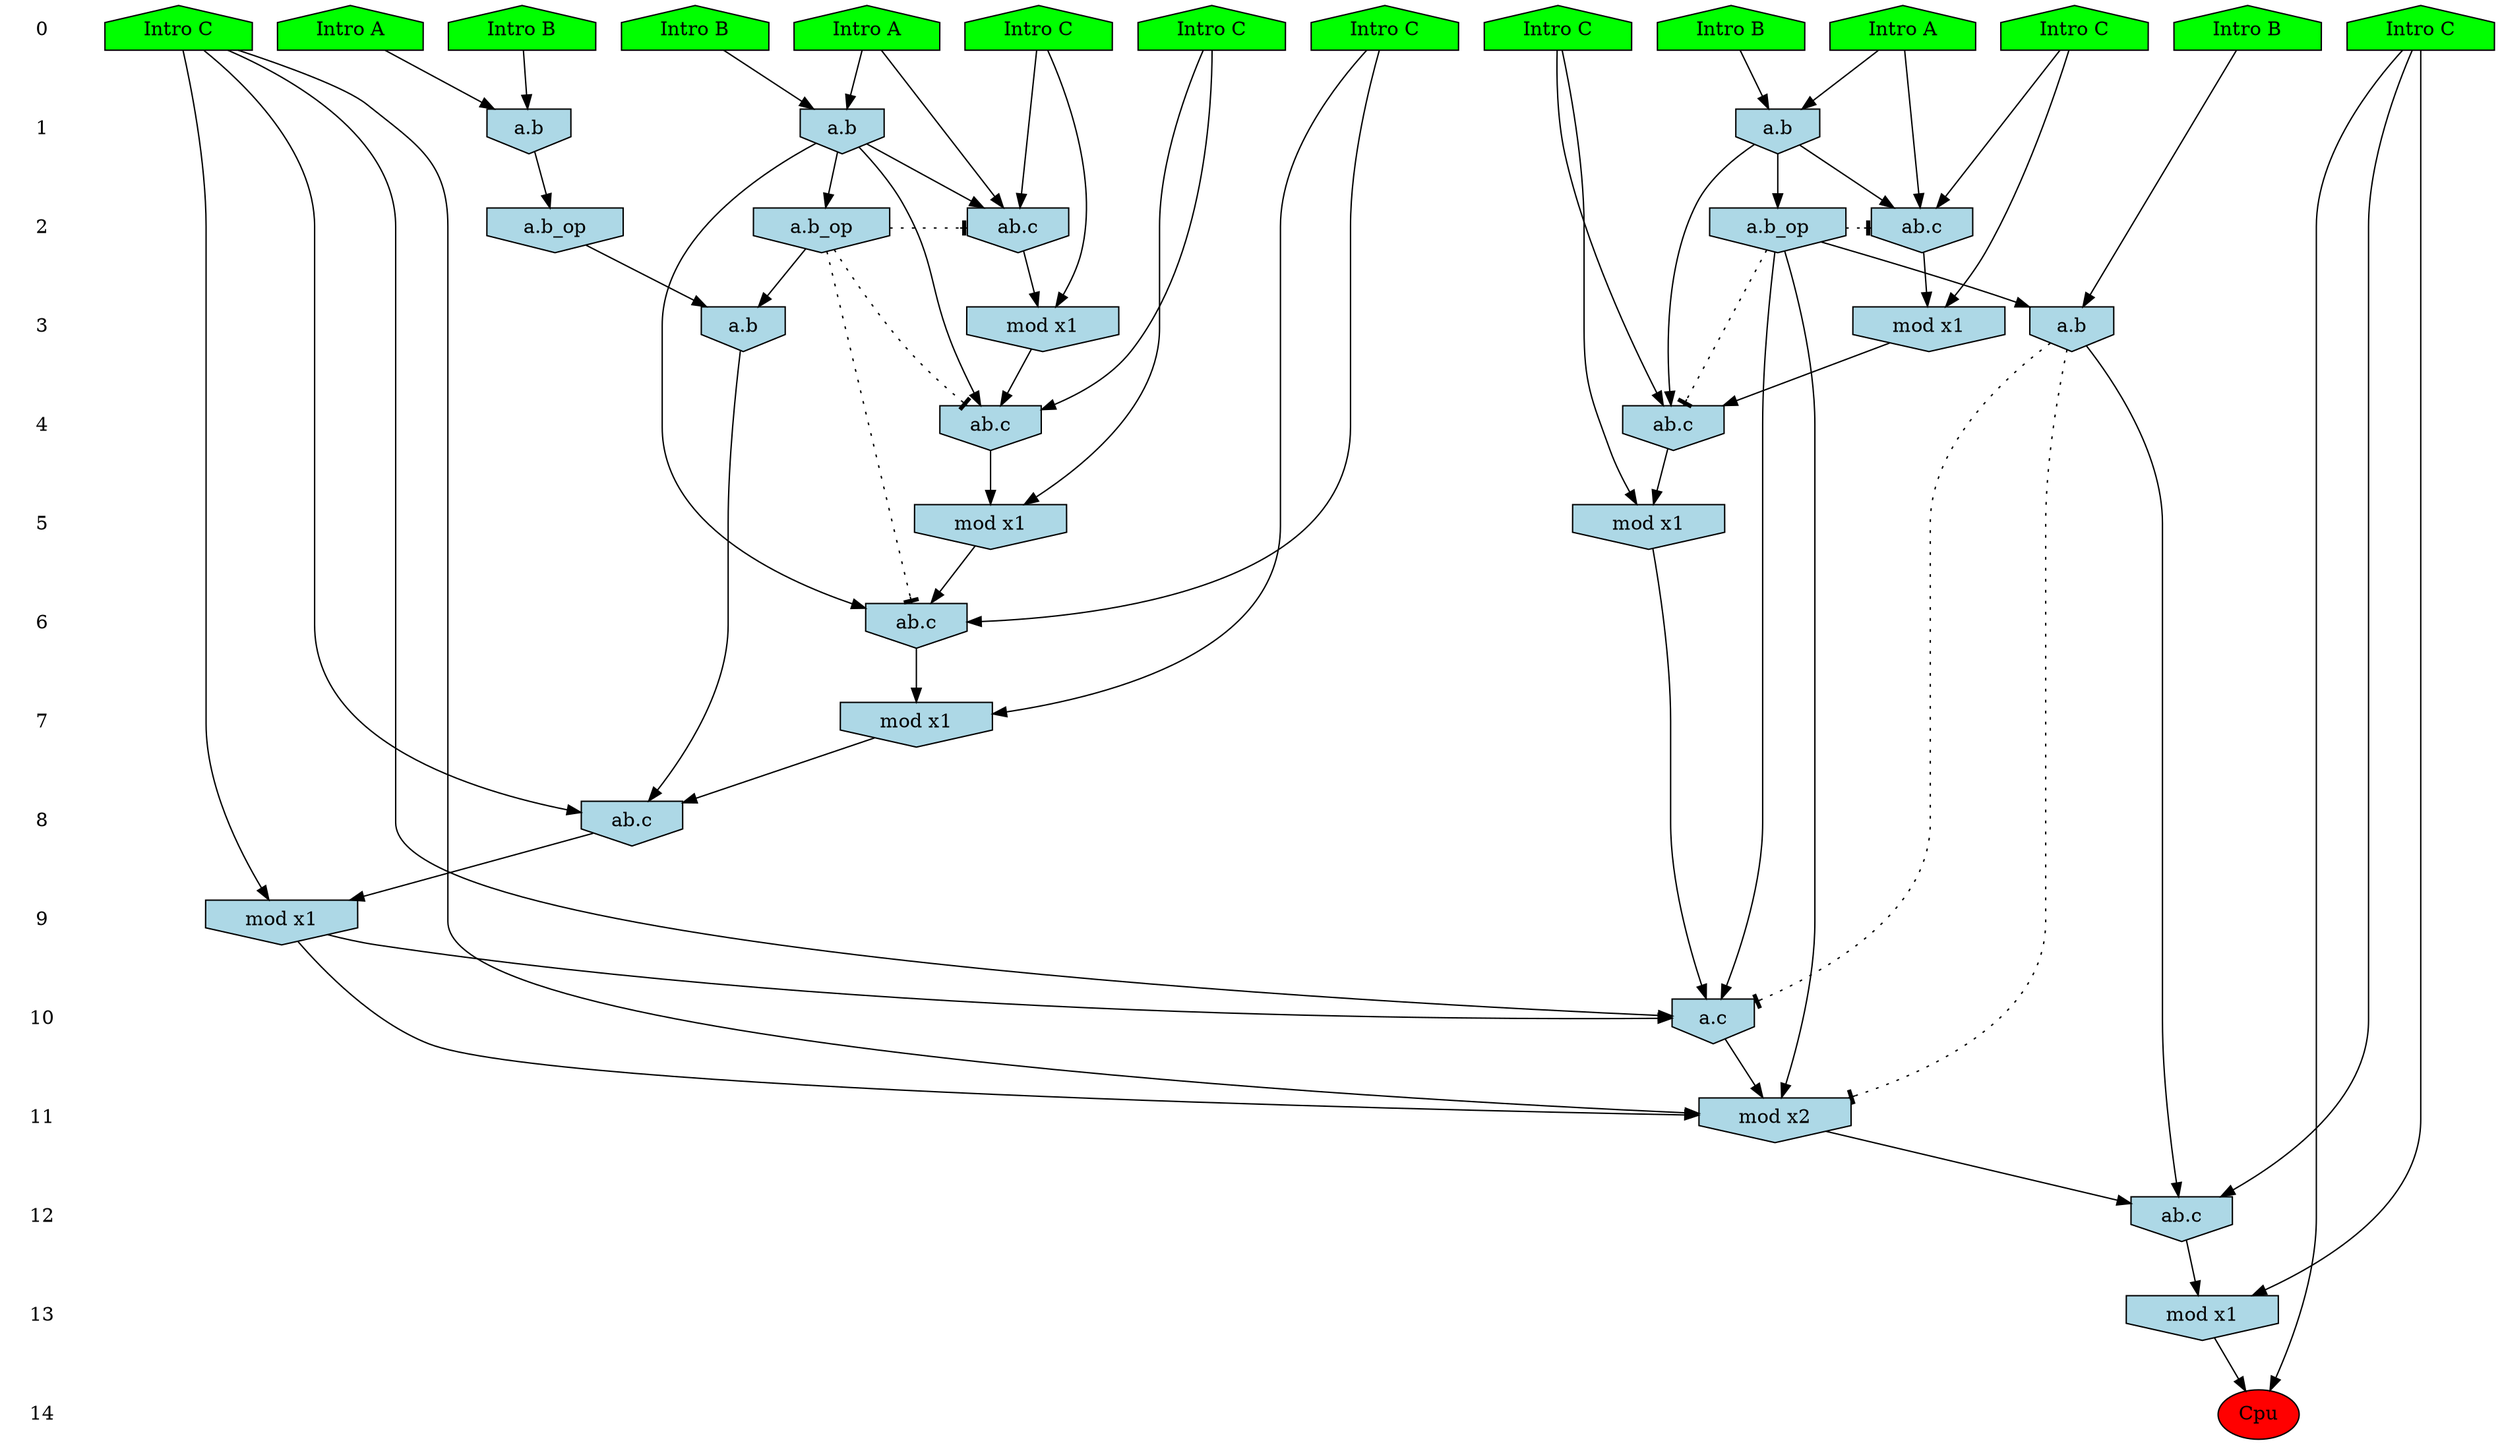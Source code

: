 /* Compression of 1 causal flows obtained in average at 1.775054E+01 t.u */
/* Compressed causal flows were: [3147] */
digraph G{
 ranksep=.5 ; 
{ rank = same ; "0" [shape=plaintext] ; node_1 [label ="Intro B", shape=house, style=filled, fillcolor=green] ;
node_2 [label ="Intro B", shape=house, style=filled, fillcolor=green] ;
node_3 [label ="Intro A", shape=house, style=filled, fillcolor=green] ;
node_4 [label ="Intro A", shape=house, style=filled, fillcolor=green] ;
node_5 [label ="Intro B", shape=house, style=filled, fillcolor=green] ;
node_6 [label ="Intro A", shape=house, style=filled, fillcolor=green] ;
node_7 [label ="Intro B", shape=house, style=filled, fillcolor=green] ;
node_8 [label ="Intro C", shape=house, style=filled, fillcolor=green] ;
node_9 [label ="Intro C", shape=house, style=filled, fillcolor=green] ;
node_10 [label ="Intro C", shape=house, style=filled, fillcolor=green] ;
node_11 [label ="Intro C", shape=house, style=filled, fillcolor=green] ;
node_12 [label ="Intro C", shape=house, style=filled, fillcolor=green] ;
node_13 [label ="Intro C", shape=house, style=filled, fillcolor=green] ;
node_14 [label ="Intro C", shape=house, style=filled, fillcolor=green] ;
}
{ rank = same ; "1" [shape=plaintext] ; node_15 [label="a.b", shape=invhouse, style=filled, fillcolor = lightblue] ;
node_16 [label="a.b", shape=invhouse, style=filled, fillcolor = lightblue] ;
node_20 [label="a.b", shape=invhouse, style=filled, fillcolor = lightblue] ;
}
{ rank = same ; "2" [shape=plaintext] ; node_17 [label="ab.c", shape=invhouse, style=filled, fillcolor = lightblue] ;
node_21 [label="ab.c", shape=invhouse, style=filled, fillcolor = lightblue] ;
node_25 [label="a.b_op", shape=invhouse, style=filled, fillcolor = lightblue] ;
node_27 [label="a.b_op", shape=invhouse, style=filled, fillcolor = lightblue] ;
node_30 [label="a.b_op", shape=invhouse, style=filled, fillcolor = lightblue] ;
}
{ rank = same ; "3" [shape=plaintext] ; node_18 [label="mod x1", shape=invhouse, style=filled, fillcolor = lightblue] ;
node_23 [label="mod x1", shape=invhouse, style=filled, fillcolor = lightblue] ;
node_28 [label="a.b", shape=invhouse, style=filled, fillcolor = lightblue] ;
node_36 [label="a.b", shape=invhouse, style=filled, fillcolor = lightblue] ;
}
{ rank = same ; "4" [shape=plaintext] ; node_19 [label="ab.c", shape=invhouse, style=filled, fillcolor = lightblue] ;
node_29 [label="ab.c", shape=invhouse, style=filled, fillcolor = lightblue] ;
}
{ rank = same ; "5" [shape=plaintext] ; node_22 [label="mod x1", shape=invhouse, style=filled, fillcolor = lightblue] ;
node_31 [label="mod x1", shape=invhouse, style=filled, fillcolor = lightblue] ;
}
{ rank = same ; "6" [shape=plaintext] ; node_24 [label="ab.c", shape=invhouse, style=filled, fillcolor = lightblue] ;
}
{ rank = same ; "7" [shape=plaintext] ; node_26 [label="mod x1", shape=invhouse, style=filled, fillcolor = lightblue] ;
}
{ rank = same ; "8" [shape=plaintext] ; node_32 [label="ab.c", shape=invhouse, style=filled, fillcolor = lightblue] ;
}
{ rank = same ; "9" [shape=plaintext] ; node_33 [label="mod x1", shape=invhouse, style=filled, fillcolor = lightblue] ;
}
{ rank = same ; "10" [shape=plaintext] ; node_34 [label="a.c", shape=invhouse, style=filled, fillcolor = lightblue] ;
}
{ rank = same ; "11" [shape=plaintext] ; node_35 [label="mod x2", shape=invhouse, style=filled, fillcolor = lightblue] ;
}
{ rank = same ; "12" [shape=plaintext] ; node_37 [label="ab.c", shape=invhouse, style=filled, fillcolor = lightblue] ;
}
{ rank = same ; "13" [shape=plaintext] ; node_38 [label="mod x1", shape=invhouse, style=filled, fillcolor = lightblue] ;
}
{ rank = same ; "14" [shape=plaintext] ; node_39 [label ="Cpu", style=filled, fillcolor=red] ;
}
"0" -> "1" [style="invis"]; 
"1" -> "2" [style="invis"]; 
"2" -> "3" [style="invis"]; 
"3" -> "4" [style="invis"]; 
"4" -> "5" [style="invis"]; 
"5" -> "6" [style="invis"]; 
"6" -> "7" [style="invis"]; 
"7" -> "8" [style="invis"]; 
"8" -> "9" [style="invis"]; 
"9" -> "10" [style="invis"]; 
"10" -> "11" [style="invis"]; 
"11" -> "12" [style="invis"]; 
"12" -> "13" [style="invis"]; 
"13" -> "14" [style="invis"]; 
node_2 -> node_15
node_6 -> node_15
node_4 -> node_16
node_5 -> node_16
node_6 -> node_17
node_10 -> node_17
node_15 -> node_17
node_10 -> node_18
node_17 -> node_18
node_8 -> node_19
node_15 -> node_19
node_18 -> node_19
node_1 -> node_20
node_3 -> node_20
node_3 -> node_21
node_14 -> node_21
node_20 -> node_21
node_8 -> node_22
node_19 -> node_22
node_14 -> node_23
node_21 -> node_23
node_9 -> node_24
node_15 -> node_24
node_22 -> node_24
node_15 -> node_25
node_9 -> node_26
node_24 -> node_26
node_16 -> node_27
node_25 -> node_28
node_27 -> node_28
node_13 -> node_29
node_20 -> node_29
node_23 -> node_29
node_20 -> node_30
node_13 -> node_31
node_29 -> node_31
node_12 -> node_32
node_26 -> node_32
node_28 -> node_32
node_12 -> node_33
node_32 -> node_33
node_12 -> node_34
node_30 -> node_34
node_31 -> node_34
node_33 -> node_34
node_12 -> node_35
node_30 -> node_35
node_33 -> node_35
node_34 -> node_35
node_7 -> node_36
node_30 -> node_36
node_11 -> node_37
node_35 -> node_37
node_36 -> node_37
node_11 -> node_38
node_37 -> node_38
node_11 -> node_39
node_38 -> node_39
node_25 -> node_24 [style=dotted, arrowhead = tee] 
node_25 -> node_19 [style=dotted, arrowhead = tee] 
node_25 -> node_17 [style=dotted, arrowhead = tee] 
node_30 -> node_29 [style=dotted, arrowhead = tee] 
node_30 -> node_21 [style=dotted, arrowhead = tee] 
node_36 -> node_35 [style=dotted, arrowhead = tee] 
node_36 -> node_34 [style=dotted, arrowhead = tee] 
}
/*
 Dot generation time: 0.000810
*/